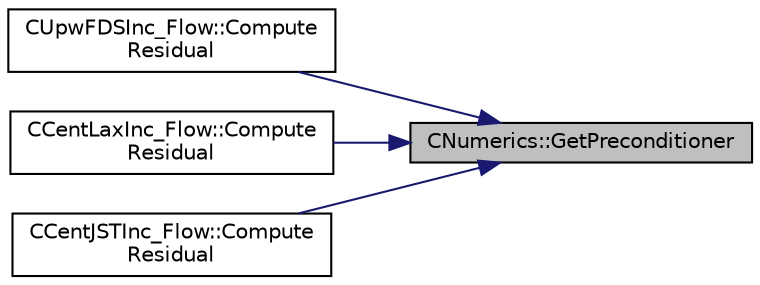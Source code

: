 digraph "CNumerics::GetPreconditioner"
{
 // LATEX_PDF_SIZE
  edge [fontname="Helvetica",fontsize="10",labelfontname="Helvetica",labelfontsize="10"];
  node [fontname="Helvetica",fontsize="10",shape=record];
  rankdir="RL";
  Node1 [label="CNumerics::GetPreconditioner",height=0.2,width=0.4,color="black", fillcolor="grey75", style="filled", fontcolor="black",tooltip="Compute the low speed preconditioning matrix."];
  Node1 -> Node2 [dir="back",color="midnightblue",fontsize="10",style="solid",fontname="Helvetica"];
  Node2 [label="CUpwFDSInc_Flow::Compute\lResidual",height=0.2,width=0.4,color="black", fillcolor="white", style="filled",URL="$classCUpwFDSInc__Flow.html#a8a4008e3d32194e82e74e3607af0deea",tooltip="Compute the upwind flux between two nodes i and j."];
  Node1 -> Node3 [dir="back",color="midnightblue",fontsize="10",style="solid",fontname="Helvetica"];
  Node3 [label="CCentLaxInc_Flow::Compute\lResidual",height=0.2,width=0.4,color="black", fillcolor="white", style="filled",URL="$classCCentLaxInc__Flow.html#a23d4e7b6d7565e6eaf009ec62d917de0",tooltip="Compute the flow residual using a Lax method."];
  Node1 -> Node4 [dir="back",color="midnightblue",fontsize="10",style="solid",fontname="Helvetica"];
  Node4 [label="CCentJSTInc_Flow::Compute\lResidual",height=0.2,width=0.4,color="black", fillcolor="white", style="filled",URL="$classCCentJSTInc__Flow.html#a3d263c145642c39c505103d21304bd99",tooltip="Compute the flow residual using a JST method."];
}
